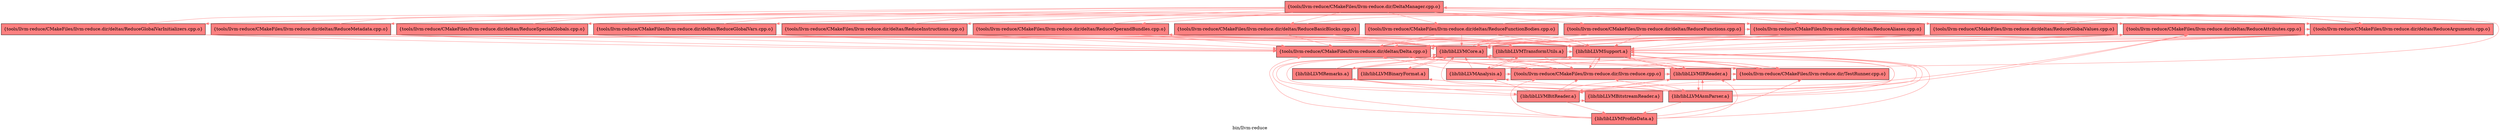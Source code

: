 digraph "bin/llvm-reduce" {
	label="bin/llvm-reduce";
	{ rank=same; Node0x562c95c72a48;  }
	{ rank=same; Node0x562c95c71008; Node0x562c95c70dd8; Node0x562c95c7a1f8; Node0x562c95c79ed8; Node0x562c95c797a8; Node0x562c95c72fe8; Node0x562c95c72818; Node0x562c95c723b8; Node0x562c95c74398; Node0x562c95c73bc8; Node0x562c95c73448; Node0x562c95c75608; Node0x562c95c74e88;  }
	{ rank=same; Node0x562c95c71c88; Node0x562c95c74c08; Node0x562c95c756a8; Node0x562c95c73808;  }
	{ rank=same; Node0x562c95c71dc8; Node0x562c95c74758; Node0x562c95c73858; Node0x562c95c733a8; Node0x562c95c74708; Node0x562c95c72a98;  }
	{ rank=same; Node0x562c95c72d18; Node0x562c95c74258; Node0x562c95c71e68;  }

	Node0x562c95c72a48 [shape=record,shape=box,style=filled,fillcolor="1.000000 0.5 1",group=1,label="{tools/llvm-reduce/CMakeFiles/llvm-reduce.dir/DeltaManager.cpp.o}"];
	Node0x562c95c72a48 -> Node0x562c95c71008[color="1.000000 0.5 1"];
	Node0x562c95c72a48 -> Node0x562c95c70dd8[color="1.000000 0.5 1"];
	Node0x562c95c72a48 -> Node0x562c95c7a1f8[color="1.000000 0.5 1"];
	Node0x562c95c72a48 -> Node0x562c95c79ed8[color="1.000000 0.5 1"];
	Node0x562c95c72a48 -> Node0x562c95c797a8[color="1.000000 0.5 1"];
	Node0x562c95c72a48 -> Node0x562c95c72fe8[color="1.000000 0.5 1"];
	Node0x562c95c72a48 -> Node0x562c95c72818[color="1.000000 0.5 1"];
	Node0x562c95c72a48 -> Node0x562c95c723b8[color="1.000000 0.5 1"];
	Node0x562c95c72a48 -> Node0x562c95c74398[color="1.000000 0.5 1"];
	Node0x562c95c72a48 -> Node0x562c95c73bc8[color="1.000000 0.5 1"];
	Node0x562c95c72a48 -> Node0x562c95c73448[color="1.000000 0.5 1"];
	Node0x562c95c72a48 -> Node0x562c95c75608[color="1.000000 0.5 1"];
	Node0x562c95c72a48 -> Node0x562c95c74e88[color="1.000000 0.5 1"];
	Node0x562c95c71008 [shape=record,shape=box,style=filled,fillcolor="1.000000 0.5 1",group=1,label="{tools/llvm-reduce/CMakeFiles/llvm-reduce.dir/deltas/ReduceAliases.cpp.o}"];
	Node0x562c95c71008 -> Node0x562c95c71c88[color="1.000000 0.5 1"];
	Node0x562c95c71008 -> Node0x562c95c74c08[color="1.000000 0.5 1"];
	Node0x562c95c71008 -> Node0x562c95c756a8[color="1.000000 0.5 1"];
	Node0x562c95c70dd8 [shape=record,shape=box,style=filled,fillcolor="1.000000 0.5 1",group=1,label="{tools/llvm-reduce/CMakeFiles/llvm-reduce.dir/deltas/ReduceArguments.cpp.o}"];
	Node0x562c95c70dd8 -> Node0x562c95c71c88[color="1.000000 0.5 1"];
	Node0x562c95c70dd8 -> Node0x562c95c74c08[color="1.000000 0.5 1"];
	Node0x562c95c70dd8 -> Node0x562c95c756a8[color="1.000000 0.5 1"];
	Node0x562c95c70dd8 -> Node0x562c95c73808[color="1.000000 0.5 1"];
	Node0x562c95c7a1f8 [shape=record,shape=box,style=filled,fillcolor="1.000000 0.5 1",group=1,label="{tools/llvm-reduce/CMakeFiles/llvm-reduce.dir/deltas/ReduceAttributes.cpp.o}"];
	Node0x562c95c7a1f8 -> Node0x562c95c71c88[color="1.000000 0.5 1"];
	Node0x562c95c7a1f8 -> Node0x562c95c70dd8[color="1.000000 0.5 1"];
	Node0x562c95c7a1f8 -> Node0x562c95c74c08[color="1.000000 0.5 1"];
	Node0x562c95c7a1f8 -> Node0x562c95c756a8[color="1.000000 0.5 1"];
	Node0x562c95c79ed8 [shape=record,shape=box,style=filled,fillcolor="1.000000 0.5 1",group=1,label="{tools/llvm-reduce/CMakeFiles/llvm-reduce.dir/deltas/ReduceBasicBlocks.cpp.o}"];
	Node0x562c95c79ed8 -> Node0x562c95c71c88[color="1.000000 0.5 1"];
	Node0x562c95c79ed8 -> Node0x562c95c70dd8[color="1.000000 0.5 1"];
	Node0x562c95c79ed8 -> Node0x562c95c74c08[color="1.000000 0.5 1"];
	Node0x562c95c79ed8 -> Node0x562c95c756a8[color="1.000000 0.5 1"];
	Node0x562c95c797a8 [shape=record,shape=box,style=filled,fillcolor="1.000000 0.5 1",group=1,label="{tools/llvm-reduce/CMakeFiles/llvm-reduce.dir/deltas/ReduceFunctionBodies.cpp.o}"];
	Node0x562c95c797a8 -> Node0x562c95c71c88[color="1.000000 0.5 1"];
	Node0x562c95c797a8 -> Node0x562c95c71008[color="1.000000 0.5 1"];
	Node0x562c95c797a8 -> Node0x562c95c74c08[color="1.000000 0.5 1"];
	Node0x562c95c797a8 -> Node0x562c95c756a8[color="1.000000 0.5 1"];
	Node0x562c95c72fe8 [shape=record,shape=box,style=filled,fillcolor="1.000000 0.5 1",group=1,label="{tools/llvm-reduce/CMakeFiles/llvm-reduce.dir/deltas/ReduceFunctions.cpp.o}"];
	Node0x562c95c72fe8 -> Node0x562c95c71c88[color="1.000000 0.5 1"];
	Node0x562c95c72fe8 -> Node0x562c95c71008[color="1.000000 0.5 1"];
	Node0x562c95c72fe8 -> Node0x562c95c74c08[color="1.000000 0.5 1"];
	Node0x562c95c72fe8 -> Node0x562c95c756a8[color="1.000000 0.5 1"];
	Node0x562c95c72818 [shape=record,shape=box,style=filled,fillcolor="1.000000 0.5 1",group=1,label="{tools/llvm-reduce/CMakeFiles/llvm-reduce.dir/deltas/ReduceGlobalValues.cpp.o}"];
	Node0x562c95c72818 -> Node0x562c95c71c88[color="1.000000 0.5 1"];
	Node0x562c95c72818 -> Node0x562c95c70dd8[color="1.000000 0.5 1"];
	Node0x562c95c72818 -> Node0x562c95c74c08[color="1.000000 0.5 1"];
	Node0x562c95c72818 -> Node0x562c95c756a8[color="1.000000 0.5 1"];
	Node0x562c95c723b8 [shape=record,shape=box,style=filled,fillcolor="1.000000 0.5 1",group=1,label="{tools/llvm-reduce/CMakeFiles/llvm-reduce.dir/deltas/ReduceGlobalVarInitializers.cpp.o}"];
	Node0x562c95c723b8 -> Node0x562c95c71c88[color="1.000000 0.5 1"];
	Node0x562c95c723b8 -> Node0x562c95c70dd8[color="1.000000 0.5 1"];
	Node0x562c95c723b8 -> Node0x562c95c74c08[color="1.000000 0.5 1"];
	Node0x562c95c723b8 -> Node0x562c95c756a8[color="1.000000 0.5 1"];
	Node0x562c95c74398 [shape=record,shape=box,style=filled,fillcolor="1.000000 0.5 1",group=1,label="{tools/llvm-reduce/CMakeFiles/llvm-reduce.dir/deltas/ReduceGlobalVars.cpp.o}"];
	Node0x562c95c74398 -> Node0x562c95c71c88[color="1.000000 0.5 1"];
	Node0x562c95c74398 -> Node0x562c95c70dd8[color="1.000000 0.5 1"];
	Node0x562c95c74398 -> Node0x562c95c74c08[color="1.000000 0.5 1"];
	Node0x562c95c74398 -> Node0x562c95c756a8[color="1.000000 0.5 1"];
	Node0x562c95c73bc8 [shape=record,shape=box,style=filled,fillcolor="1.000000 0.5 1",group=1,label="{tools/llvm-reduce/CMakeFiles/llvm-reduce.dir/deltas/ReduceInstructions.cpp.o}"];
	Node0x562c95c73bc8 -> Node0x562c95c71c88[color="1.000000 0.5 1"];
	Node0x562c95c73bc8 -> Node0x562c95c70dd8[color="1.000000 0.5 1"];
	Node0x562c95c73bc8 -> Node0x562c95c74c08[color="1.000000 0.5 1"];
	Node0x562c95c73bc8 -> Node0x562c95c756a8[color="1.000000 0.5 1"];
	Node0x562c95c73448 [shape=record,shape=box,style=filled,fillcolor="1.000000 0.5 1",group=1,label="{tools/llvm-reduce/CMakeFiles/llvm-reduce.dir/deltas/ReduceMetadata.cpp.o}"];
	Node0x562c95c73448 -> Node0x562c95c71c88[color="1.000000 0.5 1"];
	Node0x562c95c73448 -> Node0x562c95c71008[color="1.000000 0.5 1"];
	Node0x562c95c73448 -> Node0x562c95c74c08[color="1.000000 0.5 1"];
	Node0x562c95c73448 -> Node0x562c95c756a8[color="1.000000 0.5 1"];
	Node0x562c95c75608 [shape=record,shape=box,style=filled,fillcolor="1.000000 0.5 1",group=1,label="{tools/llvm-reduce/CMakeFiles/llvm-reduce.dir/deltas/ReduceOperandBundles.cpp.o}"];
	Node0x562c95c75608 -> Node0x562c95c71c88[color="1.000000 0.5 1"];
	Node0x562c95c75608 -> Node0x562c95c70dd8[color="1.000000 0.5 1"];
	Node0x562c95c75608 -> Node0x562c95c74c08[color="1.000000 0.5 1"];
	Node0x562c95c75608 -> Node0x562c95c756a8[color="1.000000 0.5 1"];
	Node0x562c95c74e88 [shape=record,shape=box,style=filled,fillcolor="1.000000 0.5 1",group=1,label="{tools/llvm-reduce/CMakeFiles/llvm-reduce.dir/deltas/ReduceSpecialGlobals.cpp.o}"];
	Node0x562c95c74e88 -> Node0x562c95c71c88[color="1.000000 0.5 1"];
	Node0x562c95c74e88 -> Node0x562c95c71008[color="1.000000 0.5 1"];
	Node0x562c95c74e88 -> Node0x562c95c74c08[color="1.000000 0.5 1"];
	Node0x562c95c74e88 -> Node0x562c95c756a8[color="1.000000 0.5 1"];
	Node0x562c95c71dc8 [shape=record,shape=box,style=filled,fillcolor="1.000000 0.5 1",group=1,label="{tools/llvm-reduce/CMakeFiles/llvm-reduce.dir/TestRunner.cpp.o}"];
	Node0x562c95c71dc8 -> Node0x562c95c756a8[color="1.000000 0.5 1"];
	Node0x562c95c756a8 [shape=record,shape=box,style=filled,fillcolor="1.000000 0.5 1",group=1,label="{lib/libLLVMSupport.a}"];
	Node0x562c95c756a8 -> Node0x562c95c71dc8[color="1.000000 0.5 1"];
	Node0x562c95c756a8 -> Node0x562c95c74c08[color="1.000000 0.5 1"];
	Node0x562c95c756a8 -> Node0x562c95c71c88[color="1.000000 0.5 1"];
	Node0x562c95c756a8 -> Node0x562c95c74758[color="1.000000 0.5 1"];
	Node0x562c95c756a8 -> Node0x562c95c74708[color="1.000000 0.5 1"];
	Node0x562c95c71c88 [shape=record,shape=box,style=filled,fillcolor="1.000000 0.5 1",group=1,label="{tools/llvm-reduce/CMakeFiles/llvm-reduce.dir/deltas/Delta.cpp.o}"];
	Node0x562c95c71c88 -> Node0x562c95c71dc8[color="1.000000 0.5 1"];
	Node0x562c95c71c88 -> Node0x562c95c74758[color="1.000000 0.5 1"];
	Node0x562c95c71c88 -> Node0x562c95c74c08[color="1.000000 0.5 1"];
	Node0x562c95c71c88 -> Node0x562c95c756a8[color="1.000000 0.5 1"];
	Node0x562c95c71c88 -> Node0x562c95c73808[color="1.000000 0.5 1"];
	Node0x562c95c74758 [shape=record,shape=box,style=filled,fillcolor="1.000000 0.5 1",group=1,label="{tools/llvm-reduce/CMakeFiles/llvm-reduce.dir/llvm-reduce.cpp.o}"];
	Node0x562c95c74758 -> Node0x562c95c72a48[color="1.000000 0.5 1"];
	Node0x562c95c74758 -> Node0x562c95c71dc8[color="1.000000 0.5 1"];
	Node0x562c95c74758 -> Node0x562c95c71c88[color="1.000000 0.5 1"];
	Node0x562c95c74758 -> Node0x562c95c74c08[color="1.000000 0.5 1"];
	Node0x562c95c74758 -> Node0x562c95c74708[color="1.000000 0.5 1"];
	Node0x562c95c74758 -> Node0x562c95c756a8[color="1.000000 0.5 1"];
	Node0x562c95c74c08 [shape=record,shape=box,style=filled,fillcolor="1.000000 0.5 1",group=1,label="{lib/libLLVMCore.a}"];
	Node0x562c95c74c08 -> Node0x562c95c71c88[color="1.000000 0.5 1"];
	Node0x562c95c74c08 -> Node0x562c95c756a8[color="1.000000 0.5 1"];
	Node0x562c95c74c08 -> Node0x562c95c73858[color="1.000000 0.5 1"];
	Node0x562c95c74c08 -> Node0x562c95c7a1f8[color="1.000000 0.5 1"];
	Node0x562c95c74c08 -> Node0x562c95c75608[color="1.000000 0.5 1"];
	Node0x562c95c74c08 -> Node0x562c95c74758[color="1.000000 0.5 1"];
	Node0x562c95c74c08 -> Node0x562c95c71dc8[color="1.000000 0.5 1"];
	Node0x562c95c74c08 -> Node0x562c95c733a8[color="1.000000 0.5 1"];
	Node0x562c95c74c08 -> Node0x562c95c73808[color="1.000000 0.5 1"];
	Node0x562c95c73808 [shape=record,shape=box,style=filled,fillcolor="1.000000 0.5 1",group=1,label="{lib/libLLVMTransformUtils.a}"];
	Node0x562c95c73808 -> Node0x562c95c74c08[color="1.000000 0.5 1"];
	Node0x562c95c73808 -> Node0x562c95c756a8[color="1.000000 0.5 1"];
	Node0x562c95c73808 -> Node0x562c95c72a98[color="1.000000 0.5 1"];
	Node0x562c95c73808 -> Node0x562c95c70dd8[color="1.000000 0.5 1"];
	Node0x562c95c73808 -> Node0x562c95c74758[color="1.000000 0.5 1"];
	Node0x562c95c74708 [shape=record,shape=box,style=filled,fillcolor="1.000000 0.5 1",group=1,label="{lib/libLLVMIRReader.a}"];
	Node0x562c95c74708 -> Node0x562c95c71dc8[color="1.000000 0.5 1"];
	Node0x562c95c74708 -> Node0x562c95c74c08[color="1.000000 0.5 1"];
	Node0x562c95c74708 -> Node0x562c95c756a8[color="1.000000 0.5 1"];
	Node0x562c95c74708 -> Node0x562c95c71e68[color="1.000000 0.5 1"];
	Node0x562c95c74708 -> Node0x562c95c72d18[color="1.000000 0.5 1"];
	Node0x562c95c73858 [shape=record,shape=box,style=filled,fillcolor="1.000000 0.5 1",group=1,label="{lib/libLLVMBinaryFormat.a}"];
	Node0x562c95c73858 -> Node0x562c95c74c08[color="1.000000 0.5 1"];
	Node0x562c95c733a8 [shape=record,shape=box,style=filled,fillcolor="1.000000 0.5 1",group=1,label="{lib/libLLVMRemarks.a}"];
	Node0x562c95c733a8 -> Node0x562c95c756a8[color="1.000000 0.5 1"];
	Node0x562c95c733a8 -> Node0x562c95c74c08[color="1.000000 0.5 1"];
	Node0x562c95c733a8 -> Node0x562c95c72d18[color="1.000000 0.5 1"];
	Node0x562c95c733a8 -> Node0x562c95c71dc8[color="1.000000 0.5 1"];
	Node0x562c95c733a8 -> Node0x562c95c74708[color="1.000000 0.5 1"];
	Node0x562c95c733a8 -> Node0x562c95c74258[color="1.000000 0.5 1"];
	Node0x562c95c71e68 [shape=record,shape=box,style=filled,fillcolor="1.000000 0.5 1",group=1,label="{lib/libLLVMAsmParser.a}"];
	Node0x562c95c71e68 -> Node0x562c95c7a1f8[color="1.000000 0.5 1"];
	Node0x562c95c71e68 -> Node0x562c95c74c08[color="1.000000 0.5 1"];
	Node0x562c95c71e68 -> Node0x562c95c74708[color="1.000000 0.5 1"];
	Node0x562c95c71e68 -> Node0x562c95c756a8[color="1.000000 0.5 1"];
	Node0x562c95c71e68 -> Node0x562c95c74758[color="1.000000 0.5 1"];
	Node0x562c95c71e68 -> Node0x562c95c73808[color="1.000000 0.5 1"];
	Node0x562c95c71e68 -> Node0x562c95c748e8[color="1.000000 0.5 1"];
	Node0x562c95c71e68 -> Node0x562c95c72a98[color="1.000000 0.5 1"];
	Node0x562c95c71e68 -> Node0x562c95c73858[color="1.000000 0.5 1"];
	Node0x562c95c72d18 [shape=record,shape=box,style=filled,fillcolor="1.000000 0.5 1",group=1,label="{lib/libLLVMBitReader.a}"];
	Node0x562c95c72d18 -> Node0x562c95c71dc8[color="1.000000 0.5 1"];
	Node0x562c95c72d18 -> Node0x562c95c7a1f8[color="1.000000 0.5 1"];
	Node0x562c95c72d18 -> Node0x562c95c74758[color="1.000000 0.5 1"];
	Node0x562c95c72d18 -> Node0x562c95c74c08[color="1.000000 0.5 1"];
	Node0x562c95c72d18 -> Node0x562c95c74708[color="1.000000 0.5 1"];
	Node0x562c95c72d18 -> Node0x562c95c756a8[color="1.000000 0.5 1"];
	Node0x562c95c72d18 -> Node0x562c95c71e68[color="1.000000 0.5 1"];
	Node0x562c95c72d18 -> Node0x562c95c72a98[color="1.000000 0.5 1"];
	Node0x562c95c72d18 -> Node0x562c95c74258[color="1.000000 0.5 1"];
	Node0x562c95c72d18 -> Node0x562c95c748e8[color="1.000000 0.5 1"];
	Node0x562c95c72a98 [shape=record,shape=box,style=filled,fillcolor="1.000000 0.5 1",group=1,label="{lib/libLLVMAnalysis.a}"];
	Node0x562c95c72a98 -> Node0x562c95c74758[color="1.000000 0.5 1"];
	Node0x562c95c72a98 -> Node0x562c95c74c08[color="1.000000 0.5 1"];
	Node0x562c95c72a98 -> Node0x562c95c756a8[color="1.000000 0.5 1"];
	Node0x562c95c72a98 -> Node0x562c95c71c88[color="1.000000 0.5 1"];
	Node0x562c95c72a98 -> Node0x562c95c70dd8[color="1.000000 0.5 1"];
	Node0x562c95c72a98 -> Node0x562c95c73808[color="1.000000 0.5 1"];
	Node0x562c95c72a98 -> Node0x562c95c71dc8[color="1.000000 0.5 1"];
	Node0x562c95c748e8 [shape=record,shape=box,style=filled,fillcolor="1.000000 0.5 1",group=1,label="{lib/libLLVMProfileData.a}"];
	Node0x562c95c748e8 -> Node0x562c95c74758[color="1.000000 0.5 1"];
	Node0x562c95c748e8 -> Node0x562c95c756a8[color="1.000000 0.5 1"];
	Node0x562c95c748e8 -> Node0x562c95c74c08[color="1.000000 0.5 1"];
	Node0x562c95c748e8 -> Node0x562c95c71dc8[color="1.000000 0.5 1"];
	Node0x562c95c748e8 -> Node0x562c95c71c88[color="1.000000 0.5 1"];
	Node0x562c95c748e8 -> Node0x562c95c74708[color="1.000000 0.5 1"];
	Node0x562c95c74258 [shape=record,shape=box,style=filled,fillcolor="1.000000 0.5 1",group=1,label="{lib/libLLVMBitstreamReader.a}"];
	Node0x562c95c74258 -> Node0x562c95c74c08[color="1.000000 0.5 1"];
	Node0x562c95c74258 -> Node0x562c95c756a8[color="1.000000 0.5 1"];
	Node0x562c95c74258 -> Node0x562c95c72d18[color="1.000000 0.5 1"];
	Node0x562c95c74258 -> Node0x562c95c733a8[color="1.000000 0.5 1"];
}

